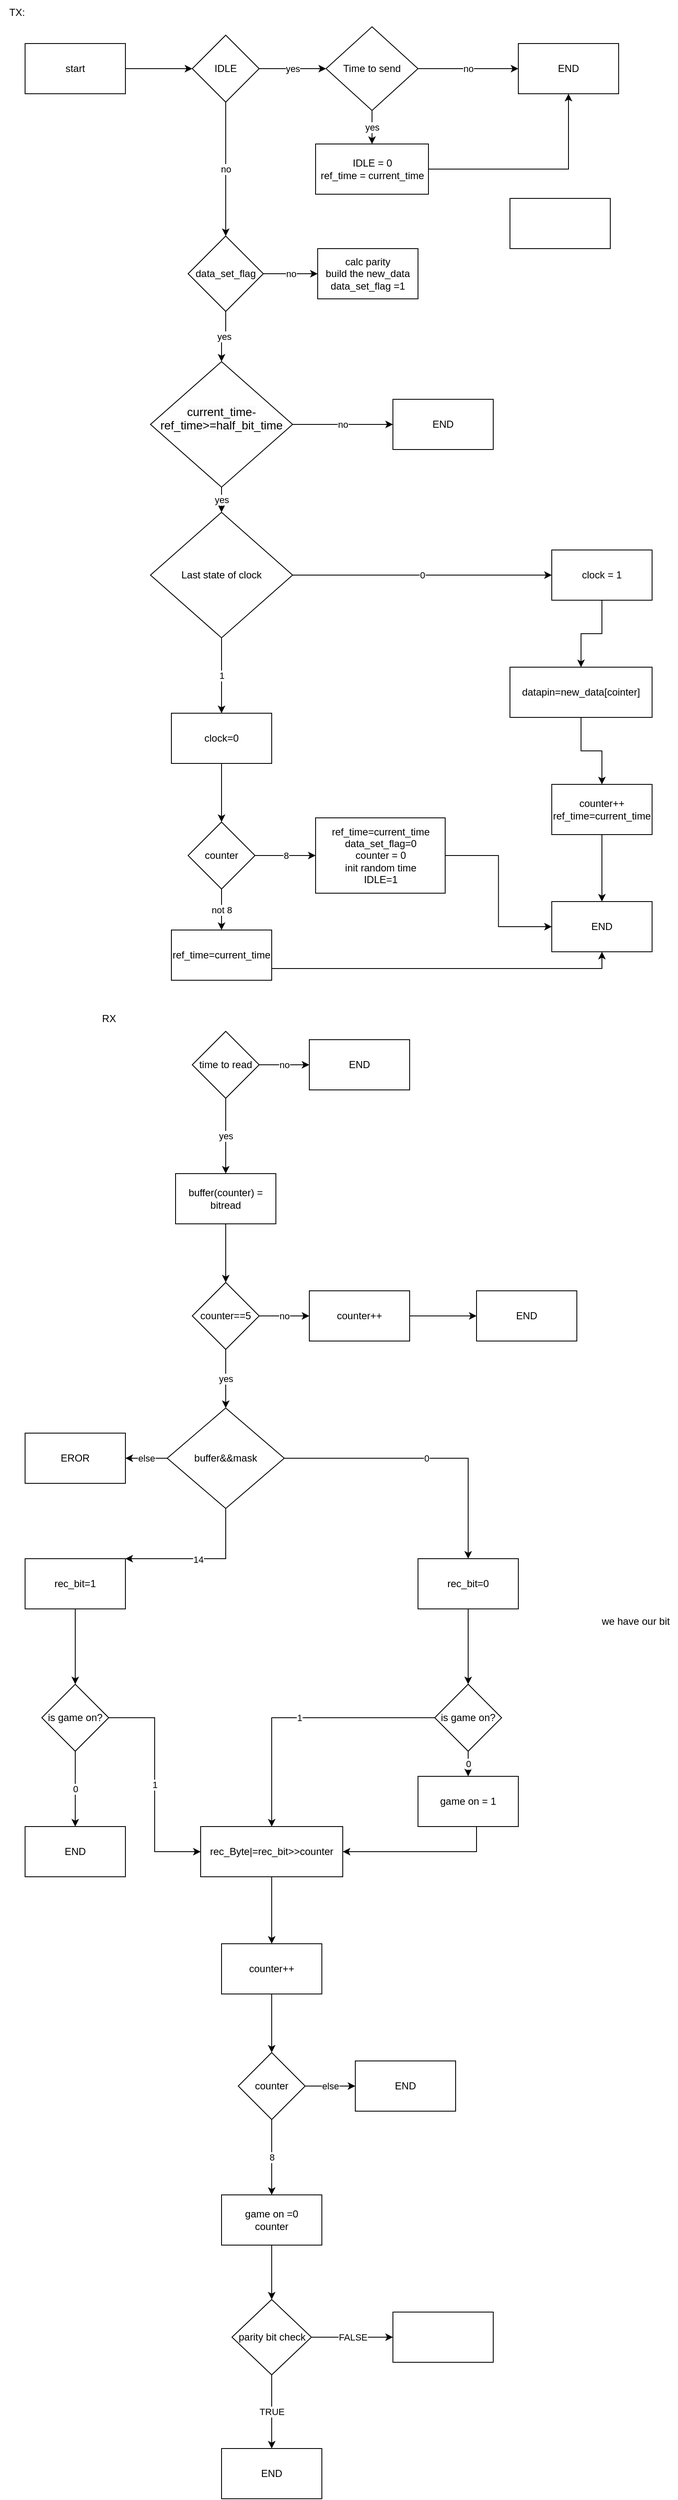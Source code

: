 <mxfile version="24.9.0">
  <diagram name="Page-1" id="nK6e54lD1fn6A036OToT">
    <mxGraphModel dx="1466" dy="1654" grid="1" gridSize="10" guides="1" tooltips="1" connect="1" arrows="1" fold="1" page="1" pageScale="1" pageWidth="827" pageHeight="1169" math="0" shadow="0">
      <root>
        <mxCell id="0" />
        <mxCell id="1" parent="0" />
        <mxCell id="eBCCWTajLYEv8vyo-j6G-4" value="" style="edgeStyle=orthogonalEdgeStyle;rounded=0;orthogonalLoop=1;jettySize=auto;html=1;" edge="1" parent="1" source="eBCCWTajLYEv8vyo-j6G-1" target="eBCCWTajLYEv8vyo-j6G-3">
          <mxGeometry relative="1" as="geometry" />
        </mxCell>
        <mxCell id="eBCCWTajLYEv8vyo-j6G-1" value="start" style="whiteSpace=wrap;html=1;" vertex="1" parent="1">
          <mxGeometry x="40" y="50" width="120" height="60" as="geometry" />
        </mxCell>
        <mxCell id="eBCCWTajLYEv8vyo-j6G-2" value="TX:" style="text;html=1;align=center;verticalAlign=middle;resizable=0;points=[];autosize=1;strokeColor=none;fillColor=none;" vertex="1" parent="1">
          <mxGeometry x="10" y="-2" width="40" height="30" as="geometry" />
        </mxCell>
        <mxCell id="eBCCWTajLYEv8vyo-j6G-8" value="yes" style="edgeStyle=orthogonalEdgeStyle;rounded=0;orthogonalLoop=1;jettySize=auto;html=1;" edge="1" parent="1" source="eBCCWTajLYEv8vyo-j6G-3" target="eBCCWTajLYEv8vyo-j6G-7">
          <mxGeometry relative="1" as="geometry" />
        </mxCell>
        <mxCell id="eBCCWTajLYEv8vyo-j6G-15" value="no" style="edgeStyle=orthogonalEdgeStyle;rounded=0;orthogonalLoop=1;jettySize=auto;html=1;entryX=0.5;entryY=0;entryDx=0;entryDy=0;" edge="1" parent="1" source="eBCCWTajLYEv8vyo-j6G-3" target="eBCCWTajLYEv8vyo-j6G-30">
          <mxGeometry relative="1" as="geometry">
            <mxPoint x="190" y="170" as="targetPoint" />
          </mxGeometry>
        </mxCell>
        <mxCell id="eBCCWTajLYEv8vyo-j6G-3" value="IDLE" style="rhombus;whiteSpace=wrap;html=1;" vertex="1" parent="1">
          <mxGeometry x="240" y="40" width="80" height="80" as="geometry" />
        </mxCell>
        <mxCell id="eBCCWTajLYEv8vyo-j6G-10" value="no" style="edgeStyle=orthogonalEdgeStyle;rounded=0;orthogonalLoop=1;jettySize=auto;html=1;" edge="1" parent="1" source="eBCCWTajLYEv8vyo-j6G-7" target="eBCCWTajLYEv8vyo-j6G-9">
          <mxGeometry relative="1" as="geometry" />
        </mxCell>
        <mxCell id="eBCCWTajLYEv8vyo-j6G-12" value="yes" style="edgeStyle=orthogonalEdgeStyle;rounded=0;orthogonalLoop=1;jettySize=auto;html=1;" edge="1" parent="1" source="eBCCWTajLYEv8vyo-j6G-7" target="eBCCWTajLYEv8vyo-j6G-11">
          <mxGeometry relative="1" as="geometry" />
        </mxCell>
        <mxCell id="eBCCWTajLYEv8vyo-j6G-7" value="Time to send" style="rhombus;whiteSpace=wrap;html=1;" vertex="1" parent="1">
          <mxGeometry x="400" y="30" width="110" height="100" as="geometry" />
        </mxCell>
        <mxCell id="eBCCWTajLYEv8vyo-j6G-9" value="END" style="whiteSpace=wrap;html=1;" vertex="1" parent="1">
          <mxGeometry x="630" y="50" width="120" height="60" as="geometry" />
        </mxCell>
        <mxCell id="eBCCWTajLYEv8vyo-j6G-13" style="edgeStyle=orthogonalEdgeStyle;rounded=0;orthogonalLoop=1;jettySize=auto;html=1;entryX=0.5;entryY=1;entryDx=0;entryDy=0;" edge="1" parent="1" source="eBCCWTajLYEv8vyo-j6G-11" target="eBCCWTajLYEv8vyo-j6G-9">
          <mxGeometry relative="1" as="geometry" />
        </mxCell>
        <mxCell id="eBCCWTajLYEv8vyo-j6G-11" value="IDLE = 0&lt;div&gt;ref_time = current_time&lt;/div&gt;" style="whiteSpace=wrap;html=1;" vertex="1" parent="1">
          <mxGeometry x="387.5" y="170" width="135" height="60" as="geometry" />
        </mxCell>
        <mxCell id="eBCCWTajLYEv8vyo-j6G-17" value="no" style="edgeStyle=orthogonalEdgeStyle;rounded=0;orthogonalLoop=1;jettySize=auto;html=1;exitX=1;exitY=0.5;exitDx=0;exitDy=0;" edge="1" parent="1" source="eBCCWTajLYEv8vyo-j6G-14" target="eBCCWTajLYEv8vyo-j6G-16">
          <mxGeometry relative="1" as="geometry">
            <mxPoint x="375" y="505" as="sourcePoint" />
          </mxGeometry>
        </mxCell>
        <mxCell id="eBCCWTajLYEv8vyo-j6G-19" value="yes" style="edgeStyle=orthogonalEdgeStyle;rounded=0;orthogonalLoop=1;jettySize=auto;html=1;exitX=0.5;exitY=1;exitDx=0;exitDy=0;" edge="1" parent="1" source="eBCCWTajLYEv8vyo-j6G-14" target="eBCCWTajLYEv8vyo-j6G-18">
          <mxGeometry relative="1" as="geometry">
            <mxPoint x="290" y="580" as="sourcePoint" />
          </mxGeometry>
        </mxCell>
        <mxCell id="eBCCWTajLYEv8vyo-j6G-14" value="&#xa;&lt;span style=&quot;color: rgb(0, 0, 0); font-family: Helvetica; font-size: 14px; font-style: normal; font-variant-ligatures: normal; font-variant-caps: normal; font-weight: 400; letter-spacing: normal; orphans: 2; text-align: center; text-indent: 0px; text-transform: none; widows: 2; word-spacing: 0px; -webkit-text-stroke-width: 0px; white-space: normal; background-color: rgb(251, 251, 251); text-decoration-thickness: initial; text-decoration-style: initial; text-decoration-color: initial; display: inline !important; float: none;&quot;&gt;current_time-ref_time&amp;gt;=half_bit_time&lt;/span&gt;&#xa;&#xa;" style="rhombus;whiteSpace=wrap;html=1;" vertex="1" parent="1">
          <mxGeometry x="190" y="430" width="170" height="150" as="geometry" />
        </mxCell>
        <mxCell id="eBCCWTajLYEv8vyo-j6G-16" value="END" style="whiteSpace=wrap;html=1;" vertex="1" parent="1">
          <mxGeometry x="480" y="475" width="120" height="60" as="geometry" />
        </mxCell>
        <mxCell id="eBCCWTajLYEv8vyo-j6G-21" value="0" style="edgeStyle=orthogonalEdgeStyle;rounded=0;orthogonalLoop=1;jettySize=auto;html=1;" edge="1" parent="1" source="eBCCWTajLYEv8vyo-j6G-18" target="eBCCWTajLYEv8vyo-j6G-20">
          <mxGeometry relative="1" as="geometry" />
        </mxCell>
        <mxCell id="eBCCWTajLYEv8vyo-j6G-29" value="1" style="edgeStyle=orthogonalEdgeStyle;rounded=0;orthogonalLoop=1;jettySize=auto;html=1;" edge="1" parent="1" source="eBCCWTajLYEv8vyo-j6G-18" target="eBCCWTajLYEv8vyo-j6G-28">
          <mxGeometry relative="1" as="geometry" />
        </mxCell>
        <mxCell id="eBCCWTajLYEv8vyo-j6G-18" value="Last state of clock" style="rhombus;whiteSpace=wrap;html=1;" vertex="1" parent="1">
          <mxGeometry x="190" y="610" width="170" height="150" as="geometry" />
        </mxCell>
        <mxCell id="eBCCWTajLYEv8vyo-j6G-23" value="" style="edgeStyle=orthogonalEdgeStyle;rounded=0;orthogonalLoop=1;jettySize=auto;html=1;" edge="1" parent="1" source="eBCCWTajLYEv8vyo-j6G-20" target="eBCCWTajLYEv8vyo-j6G-22">
          <mxGeometry relative="1" as="geometry" />
        </mxCell>
        <mxCell id="eBCCWTajLYEv8vyo-j6G-20" value="clock = 1" style="whiteSpace=wrap;html=1;" vertex="1" parent="1">
          <mxGeometry x="670" y="655" width="120" height="60" as="geometry" />
        </mxCell>
        <mxCell id="eBCCWTajLYEv8vyo-j6G-25" value="" style="edgeStyle=orthogonalEdgeStyle;rounded=0;orthogonalLoop=1;jettySize=auto;html=1;" edge="1" parent="1" source="eBCCWTajLYEv8vyo-j6G-22" target="eBCCWTajLYEv8vyo-j6G-24">
          <mxGeometry relative="1" as="geometry" />
        </mxCell>
        <mxCell id="eBCCWTajLYEv8vyo-j6G-22" value="datapin=new_data[cointer]" style="whiteSpace=wrap;html=1;" vertex="1" parent="1">
          <mxGeometry x="620" y="795" width="170" height="60" as="geometry" />
        </mxCell>
        <mxCell id="eBCCWTajLYEv8vyo-j6G-27" value="" style="edgeStyle=orthogonalEdgeStyle;rounded=0;orthogonalLoop=1;jettySize=auto;html=1;" edge="1" parent="1" source="eBCCWTajLYEv8vyo-j6G-24" target="eBCCWTajLYEv8vyo-j6G-26">
          <mxGeometry relative="1" as="geometry" />
        </mxCell>
        <mxCell id="eBCCWTajLYEv8vyo-j6G-24" value="counter++&lt;div&gt;ref_time=current_time&lt;/div&gt;" style="whiteSpace=wrap;html=1;" vertex="1" parent="1">
          <mxGeometry x="670" y="935" width="120" height="60" as="geometry" />
        </mxCell>
        <mxCell id="eBCCWTajLYEv8vyo-j6G-26" value="END" style="whiteSpace=wrap;html=1;" vertex="1" parent="1">
          <mxGeometry x="670" y="1075" width="120" height="60" as="geometry" />
        </mxCell>
        <mxCell id="eBCCWTajLYEv8vyo-j6G-36" value="" style="edgeStyle=orthogonalEdgeStyle;rounded=0;orthogonalLoop=1;jettySize=auto;html=1;" edge="1" parent="1" source="eBCCWTajLYEv8vyo-j6G-28" target="eBCCWTajLYEv8vyo-j6G-35">
          <mxGeometry relative="1" as="geometry" />
        </mxCell>
        <mxCell id="eBCCWTajLYEv8vyo-j6G-28" value="clock=0" style="whiteSpace=wrap;html=1;" vertex="1" parent="1">
          <mxGeometry x="215" y="850" width="120" height="60" as="geometry" />
        </mxCell>
        <mxCell id="eBCCWTajLYEv8vyo-j6G-32" value="no" style="edgeStyle=orthogonalEdgeStyle;rounded=0;orthogonalLoop=1;jettySize=auto;html=1;" edge="1" parent="1" source="eBCCWTajLYEv8vyo-j6G-30" target="eBCCWTajLYEv8vyo-j6G-31">
          <mxGeometry relative="1" as="geometry" />
        </mxCell>
        <mxCell id="eBCCWTajLYEv8vyo-j6G-34" value="yes" style="edgeStyle=orthogonalEdgeStyle;rounded=0;orthogonalLoop=1;jettySize=auto;html=1;entryX=0.5;entryY=0;entryDx=0;entryDy=0;" edge="1" parent="1" source="eBCCWTajLYEv8vyo-j6G-30" target="eBCCWTajLYEv8vyo-j6G-14">
          <mxGeometry relative="1" as="geometry" />
        </mxCell>
        <mxCell id="eBCCWTajLYEv8vyo-j6G-30" value="data_set_flag" style="rhombus;whiteSpace=wrap;html=1;" vertex="1" parent="1">
          <mxGeometry x="235" y="280" width="90" height="90" as="geometry" />
        </mxCell>
        <mxCell id="eBCCWTajLYEv8vyo-j6G-31" value="&lt;div&gt;calc parity&lt;/div&gt;build the new_data&lt;div&gt;data_set_flag =1&lt;/div&gt;" style="whiteSpace=wrap;html=1;" vertex="1" parent="1">
          <mxGeometry x="390" y="295" width="120" height="60" as="geometry" />
        </mxCell>
        <mxCell id="eBCCWTajLYEv8vyo-j6G-38" value="8" style="edgeStyle=orthogonalEdgeStyle;rounded=0;orthogonalLoop=1;jettySize=auto;html=1;" edge="1" parent="1" source="eBCCWTajLYEv8vyo-j6G-35" target="eBCCWTajLYEv8vyo-j6G-37">
          <mxGeometry relative="1" as="geometry" />
        </mxCell>
        <mxCell id="eBCCWTajLYEv8vyo-j6G-40" value="not 8" style="edgeStyle=orthogonalEdgeStyle;rounded=0;orthogonalLoop=1;jettySize=auto;html=1;" edge="1" parent="1" source="eBCCWTajLYEv8vyo-j6G-35" target="eBCCWTajLYEv8vyo-j6G-39">
          <mxGeometry relative="1" as="geometry" />
        </mxCell>
        <mxCell id="eBCCWTajLYEv8vyo-j6G-35" value="counter" style="rhombus;whiteSpace=wrap;html=1;" vertex="1" parent="1">
          <mxGeometry x="235" y="980" width="80" height="80" as="geometry" />
        </mxCell>
        <mxCell id="eBCCWTajLYEv8vyo-j6G-41" style="edgeStyle=orthogonalEdgeStyle;rounded=0;orthogonalLoop=1;jettySize=auto;html=1;entryX=0;entryY=0.5;entryDx=0;entryDy=0;" edge="1" parent="1" source="eBCCWTajLYEv8vyo-j6G-37" target="eBCCWTajLYEv8vyo-j6G-26">
          <mxGeometry relative="1" as="geometry" />
        </mxCell>
        <mxCell id="eBCCWTajLYEv8vyo-j6G-37" value="ref_time=current_time&lt;div&gt;data_set_flag=0&lt;/div&gt;&lt;div&gt;counter = 0&lt;/div&gt;&lt;div&gt;init random time&lt;/div&gt;&lt;div&gt;IDLE=1&lt;/div&gt;" style="whiteSpace=wrap;html=1;" vertex="1" parent="1">
          <mxGeometry x="387.5" y="975" width="155" height="90" as="geometry" />
        </mxCell>
        <mxCell id="eBCCWTajLYEv8vyo-j6G-42" style="edgeStyle=orthogonalEdgeStyle;rounded=0;orthogonalLoop=1;jettySize=auto;html=1;entryX=0.5;entryY=1;entryDx=0;entryDy=0;" edge="1" parent="1" source="eBCCWTajLYEv8vyo-j6G-39" target="eBCCWTajLYEv8vyo-j6G-26">
          <mxGeometry relative="1" as="geometry">
            <Array as="points">
              <mxPoint x="730" y="1155" />
            </Array>
          </mxGeometry>
        </mxCell>
        <mxCell id="eBCCWTajLYEv8vyo-j6G-39" value="&lt;div&gt;&lt;span style=&quot;background-color: initial;&quot;&gt;ref_time=current_time&lt;/span&gt;&lt;/div&gt;" style="whiteSpace=wrap;html=1;" vertex="1" parent="1">
          <mxGeometry x="215" y="1109" width="120" height="60" as="geometry" />
        </mxCell>
        <mxCell id="eBCCWTajLYEv8vyo-j6G-43" value="RX" style="text;html=1;align=center;verticalAlign=middle;resizable=0;points=[];autosize=1;strokeColor=none;fillColor=none;" vertex="1" parent="1">
          <mxGeometry x="120" y="1200" width="40" height="30" as="geometry" />
        </mxCell>
        <mxCell id="eBCCWTajLYEv8vyo-j6G-46" value="yes" style="edgeStyle=orthogonalEdgeStyle;rounded=0;orthogonalLoop=1;jettySize=auto;html=1;" edge="1" parent="1" source="eBCCWTajLYEv8vyo-j6G-44" target="eBCCWTajLYEv8vyo-j6G-45">
          <mxGeometry relative="1" as="geometry" />
        </mxCell>
        <mxCell id="eBCCWTajLYEv8vyo-j6G-48" value="no" style="edgeStyle=orthogonalEdgeStyle;rounded=0;orthogonalLoop=1;jettySize=auto;html=1;" edge="1" parent="1" source="eBCCWTajLYEv8vyo-j6G-44" target="eBCCWTajLYEv8vyo-j6G-47">
          <mxGeometry relative="1" as="geometry">
            <Array as="points">
              <mxPoint x="340" y="1270" />
              <mxPoint x="340" y="1270" />
            </Array>
          </mxGeometry>
        </mxCell>
        <mxCell id="eBCCWTajLYEv8vyo-j6G-44" value="time to read" style="rhombus;whiteSpace=wrap;html=1;" vertex="1" parent="1">
          <mxGeometry x="240" y="1230" width="80" height="80" as="geometry" />
        </mxCell>
        <mxCell id="eBCCWTajLYEv8vyo-j6G-50" value="" style="edgeStyle=orthogonalEdgeStyle;rounded=0;orthogonalLoop=1;jettySize=auto;html=1;" edge="1" parent="1" source="eBCCWTajLYEv8vyo-j6G-45" target="eBCCWTajLYEv8vyo-j6G-49">
          <mxGeometry relative="1" as="geometry" />
        </mxCell>
        <mxCell id="eBCCWTajLYEv8vyo-j6G-45" value="buffer(counter) = bitread" style="whiteSpace=wrap;html=1;" vertex="1" parent="1">
          <mxGeometry x="220" y="1400" width="120" height="60" as="geometry" />
        </mxCell>
        <mxCell id="eBCCWTajLYEv8vyo-j6G-47" value="END" style="whiteSpace=wrap;html=1;" vertex="1" parent="1">
          <mxGeometry x="380" y="1240" width="120" height="60" as="geometry" />
        </mxCell>
        <mxCell id="eBCCWTajLYEv8vyo-j6G-52" value="no" style="edgeStyle=orthogonalEdgeStyle;rounded=0;orthogonalLoop=1;jettySize=auto;html=1;" edge="1" parent="1" source="eBCCWTajLYEv8vyo-j6G-49" target="eBCCWTajLYEv8vyo-j6G-51">
          <mxGeometry relative="1" as="geometry" />
        </mxCell>
        <mxCell id="eBCCWTajLYEv8vyo-j6G-56" value="yes" style="edgeStyle=orthogonalEdgeStyle;rounded=0;orthogonalLoop=1;jettySize=auto;html=1;entryX=0.5;entryY=0;entryDx=0;entryDy=0;" edge="1" parent="1" source="eBCCWTajLYEv8vyo-j6G-49" target="eBCCWTajLYEv8vyo-j6G-57">
          <mxGeometry relative="1" as="geometry">
            <mxPoint x="280" y="1700" as="targetPoint" />
          </mxGeometry>
        </mxCell>
        <mxCell id="eBCCWTajLYEv8vyo-j6G-49" value="counter==5" style="rhombus;whiteSpace=wrap;html=1;" vertex="1" parent="1">
          <mxGeometry x="240" y="1530" width="80" height="80" as="geometry" />
        </mxCell>
        <mxCell id="eBCCWTajLYEv8vyo-j6G-54" value="" style="edgeStyle=orthogonalEdgeStyle;rounded=0;orthogonalLoop=1;jettySize=auto;html=1;" edge="1" parent="1" source="eBCCWTajLYEv8vyo-j6G-51" target="eBCCWTajLYEv8vyo-j6G-53">
          <mxGeometry relative="1" as="geometry" />
        </mxCell>
        <mxCell id="eBCCWTajLYEv8vyo-j6G-51" value="counter++" style="whiteSpace=wrap;html=1;" vertex="1" parent="1">
          <mxGeometry x="380" y="1540" width="120" height="60" as="geometry" />
        </mxCell>
        <mxCell id="eBCCWTajLYEv8vyo-j6G-53" value="END" style="whiteSpace=wrap;html=1;" vertex="1" parent="1">
          <mxGeometry x="580" y="1540" width="120" height="60" as="geometry" />
        </mxCell>
        <mxCell id="eBCCWTajLYEv8vyo-j6G-59" value="0" style="edgeStyle=orthogonalEdgeStyle;rounded=0;orthogonalLoop=1;jettySize=auto;html=1;" edge="1" parent="1" source="eBCCWTajLYEv8vyo-j6G-57" target="eBCCWTajLYEv8vyo-j6G-58">
          <mxGeometry relative="1" as="geometry" />
        </mxCell>
        <mxCell id="eBCCWTajLYEv8vyo-j6G-62" value="1" style="edgeStyle=orthogonalEdgeStyle;rounded=0;orthogonalLoop=1;jettySize=auto;html=1;" edge="1" parent="1" source="eBCCWTajLYEv8vyo-j6G-57" target="eBCCWTajLYEv8vyo-j6G-61">
          <mxGeometry relative="1" as="geometry">
            <Array as="points">
              <mxPoint x="280" y="1860" />
            </Array>
          </mxGeometry>
        </mxCell>
        <mxCell id="eBCCWTajLYEv8vyo-j6G-63" value="14" style="edgeLabel;html=1;align=center;verticalAlign=middle;resizable=0;points=[];" vertex="1" connectable="0" parent="eBCCWTajLYEv8vyo-j6G-62">
          <mxGeometry x="0.021" y="1" relative="1" as="geometry">
            <mxPoint x="-1" as="offset" />
          </mxGeometry>
        </mxCell>
        <mxCell id="eBCCWTajLYEv8vyo-j6G-65" value="else" style="edgeStyle=orthogonalEdgeStyle;rounded=0;orthogonalLoop=1;jettySize=auto;html=1;" edge="1" parent="1" source="eBCCWTajLYEv8vyo-j6G-57" target="eBCCWTajLYEv8vyo-j6G-64">
          <mxGeometry relative="1" as="geometry" />
        </mxCell>
        <mxCell id="eBCCWTajLYEv8vyo-j6G-57" value="buffer&amp;amp;&amp;amp;mask" style="rhombus;whiteSpace=wrap;html=1;" vertex="1" parent="1">
          <mxGeometry x="210" y="1680" width="140" height="120" as="geometry" />
        </mxCell>
        <mxCell id="eBCCWTajLYEv8vyo-j6G-68" value="" style="edgeStyle=orthogonalEdgeStyle;rounded=0;orthogonalLoop=1;jettySize=auto;html=1;" edge="1" parent="1" source="eBCCWTajLYEv8vyo-j6G-58" target="eBCCWTajLYEv8vyo-j6G-67">
          <mxGeometry relative="1" as="geometry" />
        </mxCell>
        <mxCell id="eBCCWTajLYEv8vyo-j6G-58" value="rec_bit=0" style="whiteSpace=wrap;html=1;" vertex="1" parent="1">
          <mxGeometry x="510" y="1860" width="120" height="60" as="geometry" />
        </mxCell>
        <mxCell id="eBCCWTajLYEv8vyo-j6G-76" value="" style="edgeStyle=orthogonalEdgeStyle;rounded=0;orthogonalLoop=1;jettySize=auto;html=1;" edge="1" parent="1" source="eBCCWTajLYEv8vyo-j6G-61" target="eBCCWTajLYEv8vyo-j6G-75">
          <mxGeometry relative="1" as="geometry" />
        </mxCell>
        <mxCell id="eBCCWTajLYEv8vyo-j6G-61" value="rec_bit=1" style="whiteSpace=wrap;html=1;" vertex="1" parent="1">
          <mxGeometry x="40" y="1860" width="120" height="60" as="geometry" />
        </mxCell>
        <mxCell id="eBCCWTajLYEv8vyo-j6G-64" value="EROR" style="whiteSpace=wrap;html=1;" vertex="1" parent="1">
          <mxGeometry x="40" y="1710" width="120" height="60" as="geometry" />
        </mxCell>
        <mxCell id="eBCCWTajLYEv8vyo-j6G-66" value="we have our bit" style="text;html=1;align=center;verticalAlign=middle;resizable=0;points=[];autosize=1;strokeColor=none;fillColor=none;" vertex="1" parent="1">
          <mxGeometry x="720" y="1920" width="100" height="30" as="geometry" />
        </mxCell>
        <mxCell id="eBCCWTajLYEv8vyo-j6G-70" value="0" style="edgeStyle=orthogonalEdgeStyle;rounded=0;orthogonalLoop=1;jettySize=auto;html=1;" edge="1" parent="1" source="eBCCWTajLYEv8vyo-j6G-67" target="eBCCWTajLYEv8vyo-j6G-69">
          <mxGeometry relative="1" as="geometry" />
        </mxCell>
        <mxCell id="eBCCWTajLYEv8vyo-j6G-72" value="1" style="edgeStyle=orthogonalEdgeStyle;rounded=0;orthogonalLoop=1;jettySize=auto;html=1;" edge="1" parent="1" source="eBCCWTajLYEv8vyo-j6G-67" target="eBCCWTajLYEv8vyo-j6G-71">
          <mxGeometry relative="1" as="geometry" />
        </mxCell>
        <mxCell id="eBCCWTajLYEv8vyo-j6G-67" value="is game on?" style="rhombus;whiteSpace=wrap;html=1;" vertex="1" parent="1">
          <mxGeometry x="530" y="2010" width="80" height="80" as="geometry" />
        </mxCell>
        <mxCell id="eBCCWTajLYEv8vyo-j6G-80" style="edgeStyle=orthogonalEdgeStyle;rounded=0;orthogonalLoop=1;jettySize=auto;html=1;entryX=1;entryY=0.5;entryDx=0;entryDy=0;" edge="1" parent="1" source="eBCCWTajLYEv8vyo-j6G-69" target="eBCCWTajLYEv8vyo-j6G-71">
          <mxGeometry relative="1" as="geometry">
            <Array as="points">
              <mxPoint x="580" y="2210" />
            </Array>
          </mxGeometry>
        </mxCell>
        <mxCell id="eBCCWTajLYEv8vyo-j6G-69" value="game on = 1" style="whiteSpace=wrap;html=1;" vertex="1" parent="1">
          <mxGeometry x="510" y="2120" width="120" height="60" as="geometry" />
        </mxCell>
        <mxCell id="eBCCWTajLYEv8vyo-j6G-85" value="" style="edgeStyle=orthogonalEdgeStyle;rounded=0;orthogonalLoop=1;jettySize=auto;html=1;" edge="1" parent="1" source="eBCCWTajLYEv8vyo-j6G-71" target="eBCCWTajLYEv8vyo-j6G-84">
          <mxGeometry relative="1" as="geometry" />
        </mxCell>
        <mxCell id="eBCCWTajLYEv8vyo-j6G-71" value="rec_Byte|=rec_bit&amp;gt;&amp;gt;counter" style="whiteSpace=wrap;html=1;" vertex="1" parent="1">
          <mxGeometry x="250" y="2180" width="170" height="60" as="geometry" />
        </mxCell>
        <mxCell id="eBCCWTajLYEv8vyo-j6G-77" value="1" style="edgeStyle=orthogonalEdgeStyle;rounded=0;orthogonalLoop=1;jettySize=auto;html=1;entryX=0;entryY=0.5;entryDx=0;entryDy=0;" edge="1" parent="1" source="eBCCWTajLYEv8vyo-j6G-75" target="eBCCWTajLYEv8vyo-j6G-71">
          <mxGeometry relative="1" as="geometry" />
        </mxCell>
        <mxCell id="eBCCWTajLYEv8vyo-j6G-79" value="0" style="edgeStyle=orthogonalEdgeStyle;rounded=0;orthogonalLoop=1;jettySize=auto;html=1;" edge="1" parent="1" source="eBCCWTajLYEv8vyo-j6G-75" target="eBCCWTajLYEv8vyo-j6G-78">
          <mxGeometry relative="1" as="geometry" />
        </mxCell>
        <mxCell id="eBCCWTajLYEv8vyo-j6G-75" value="is game on?" style="rhombus;whiteSpace=wrap;html=1;" vertex="1" parent="1">
          <mxGeometry x="60" y="2010" width="80" height="80" as="geometry" />
        </mxCell>
        <mxCell id="eBCCWTajLYEv8vyo-j6G-78" value="END" style="whiteSpace=wrap;html=1;" vertex="1" parent="1">
          <mxGeometry x="40" y="2180" width="120" height="60" as="geometry" />
        </mxCell>
        <mxCell id="eBCCWTajLYEv8vyo-j6G-87" value="" style="edgeStyle=orthogonalEdgeStyle;rounded=0;orthogonalLoop=1;jettySize=auto;html=1;" edge="1" parent="1" source="eBCCWTajLYEv8vyo-j6G-84" target="eBCCWTajLYEv8vyo-j6G-86">
          <mxGeometry relative="1" as="geometry" />
        </mxCell>
        <mxCell id="eBCCWTajLYEv8vyo-j6G-84" value="counter++" style="whiteSpace=wrap;html=1;" vertex="1" parent="1">
          <mxGeometry x="275" y="2320" width="120" height="60" as="geometry" />
        </mxCell>
        <mxCell id="eBCCWTajLYEv8vyo-j6G-89" value="else" style="edgeStyle=orthogonalEdgeStyle;rounded=0;orthogonalLoop=1;jettySize=auto;html=1;" edge="1" parent="1" source="eBCCWTajLYEv8vyo-j6G-86" target="eBCCWTajLYEv8vyo-j6G-88">
          <mxGeometry relative="1" as="geometry" />
        </mxCell>
        <mxCell id="eBCCWTajLYEv8vyo-j6G-91" value="8" style="edgeStyle=orthogonalEdgeStyle;rounded=0;orthogonalLoop=1;jettySize=auto;html=1;" edge="1" parent="1" source="eBCCWTajLYEv8vyo-j6G-86" target="eBCCWTajLYEv8vyo-j6G-90">
          <mxGeometry relative="1" as="geometry" />
        </mxCell>
        <mxCell id="eBCCWTajLYEv8vyo-j6G-86" value="counter" style="rhombus;whiteSpace=wrap;html=1;" vertex="1" parent="1">
          <mxGeometry x="295" y="2450" width="80" height="80" as="geometry" />
        </mxCell>
        <mxCell id="eBCCWTajLYEv8vyo-j6G-88" value="END" style="whiteSpace=wrap;html=1;" vertex="1" parent="1">
          <mxGeometry x="435" y="2460" width="120" height="60" as="geometry" />
        </mxCell>
        <mxCell id="eBCCWTajLYEv8vyo-j6G-95" value="" style="edgeStyle=orthogonalEdgeStyle;rounded=0;orthogonalLoop=1;jettySize=auto;html=1;" edge="1" parent="1" source="eBCCWTajLYEv8vyo-j6G-90" target="eBCCWTajLYEv8vyo-j6G-94">
          <mxGeometry relative="1" as="geometry" />
        </mxCell>
        <mxCell id="eBCCWTajLYEv8vyo-j6G-90" value="game on =0&lt;div&gt;counter&lt;/div&gt;" style="whiteSpace=wrap;html=1;" vertex="1" parent="1">
          <mxGeometry x="275" y="2620" width="120" height="60" as="geometry" />
        </mxCell>
        <mxCell id="eBCCWTajLYEv8vyo-j6G-97" value="FALSE" style="edgeStyle=orthogonalEdgeStyle;rounded=0;orthogonalLoop=1;jettySize=auto;html=1;" edge="1" parent="1" source="eBCCWTajLYEv8vyo-j6G-94" target="eBCCWTajLYEv8vyo-j6G-96">
          <mxGeometry relative="1" as="geometry" />
        </mxCell>
        <mxCell id="eBCCWTajLYEv8vyo-j6G-99" value="TRUE" style="edgeStyle=orthogonalEdgeStyle;rounded=0;orthogonalLoop=1;jettySize=auto;html=1;" edge="1" parent="1" source="eBCCWTajLYEv8vyo-j6G-94" target="eBCCWTajLYEv8vyo-j6G-98">
          <mxGeometry relative="1" as="geometry" />
        </mxCell>
        <mxCell id="eBCCWTajLYEv8vyo-j6G-94" value="&lt;div&gt;&lt;span style=&quot;background-color: initial;&quot;&gt;parity bit check&lt;/span&gt;&lt;/div&gt;" style="rhombus;whiteSpace=wrap;html=1;" vertex="1" parent="1">
          <mxGeometry x="287.5" y="2745" width="95" height="90" as="geometry" />
        </mxCell>
        <mxCell id="eBCCWTajLYEv8vyo-j6G-96" value="" style="whiteSpace=wrap;html=1;" vertex="1" parent="1">
          <mxGeometry x="480" y="2760" width="120" height="60" as="geometry" />
        </mxCell>
        <mxCell id="eBCCWTajLYEv8vyo-j6G-98" value="END" style="whiteSpace=wrap;html=1;" vertex="1" parent="1">
          <mxGeometry x="275" y="2923" width="120" height="60" as="geometry" />
        </mxCell>
        <mxCell id="eBCCWTajLYEv8vyo-j6G-100" value="" style="whiteSpace=wrap;html=1;" vertex="1" parent="1">
          <mxGeometry x="620" y="235" width="120" height="60" as="geometry" />
        </mxCell>
      </root>
    </mxGraphModel>
  </diagram>
</mxfile>
